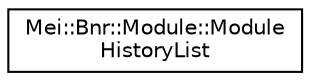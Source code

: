 digraph "Graphical Class Hierarchy"
{
  edge [fontname="Helvetica",fontsize="10",labelfontname="Helvetica",labelfontsize="10"];
  node [fontname="Helvetica",fontsize="10",shape=record];
  rankdir="LR";
  Node1 [label="Mei::Bnr::Module::Module\lHistoryList",height=0.2,width=0.4,color="black", fillcolor="white", style="filled",URL="$a00112.html",tooltip="ModuleHistoryList "];
}
